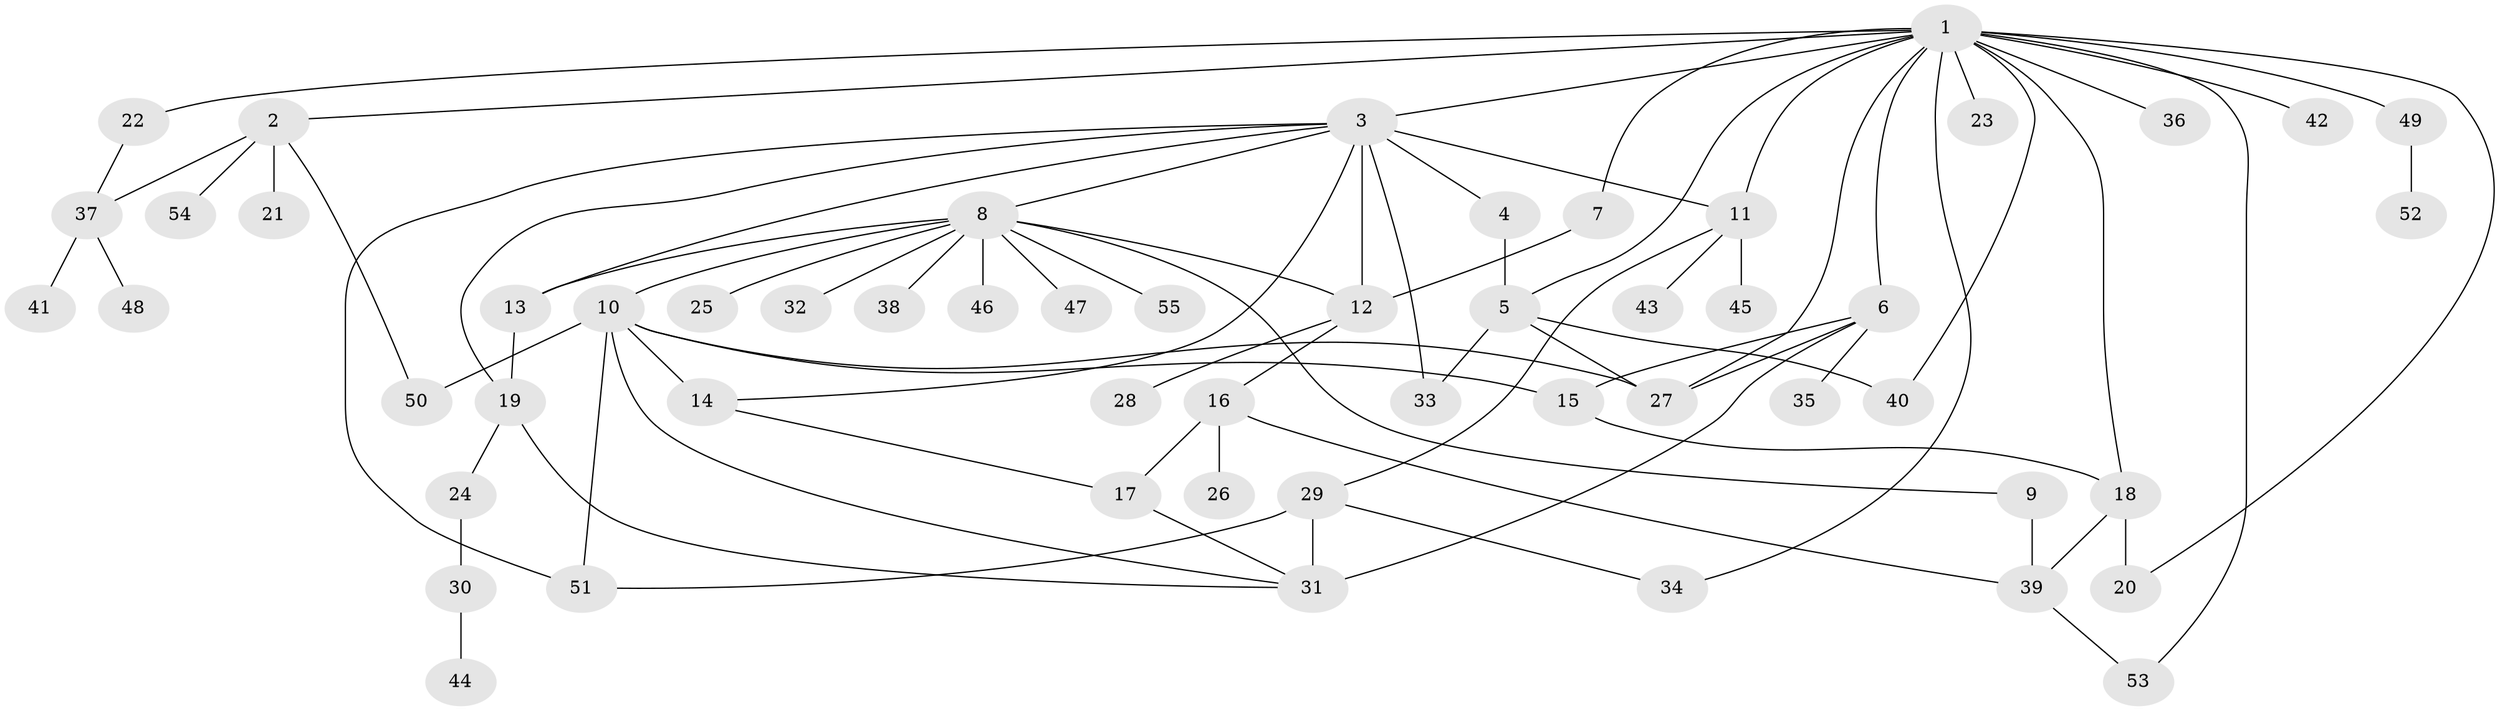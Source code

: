 // original degree distribution, {20: 0.00909090909090909, 7: 0.00909090909090909, 14: 0.01818181818181818, 4: 0.03636363636363636, 8: 0.00909090909090909, 6: 0.03636363636363636, 1: 0.5363636363636364, 3: 0.11818181818181818, 12: 0.01818181818181818, 2: 0.18181818181818182, 5: 0.02727272727272727}
// Generated by graph-tools (version 1.1) at 2025/35/03/09/25 02:35:32]
// undirected, 55 vertices, 82 edges
graph export_dot {
graph [start="1"]
  node [color=gray90,style=filled];
  1;
  2;
  3;
  4;
  5;
  6;
  7;
  8;
  9;
  10;
  11;
  12;
  13;
  14;
  15;
  16;
  17;
  18;
  19;
  20;
  21;
  22;
  23;
  24;
  25;
  26;
  27;
  28;
  29;
  30;
  31;
  32;
  33;
  34;
  35;
  36;
  37;
  38;
  39;
  40;
  41;
  42;
  43;
  44;
  45;
  46;
  47;
  48;
  49;
  50;
  51;
  52;
  53;
  54;
  55;
  1 -- 2 [weight=1.0];
  1 -- 3 [weight=1.0];
  1 -- 5 [weight=1.0];
  1 -- 6 [weight=1.0];
  1 -- 7 [weight=1.0];
  1 -- 11 [weight=1.0];
  1 -- 18 [weight=1.0];
  1 -- 20 [weight=1.0];
  1 -- 22 [weight=1.0];
  1 -- 23 [weight=1.0];
  1 -- 27 [weight=1.0];
  1 -- 34 [weight=1.0];
  1 -- 36 [weight=1.0];
  1 -- 40 [weight=2.0];
  1 -- 42 [weight=1.0];
  1 -- 49 [weight=1.0];
  1 -- 53 [weight=1.0];
  2 -- 21 [weight=1.0];
  2 -- 37 [weight=1.0];
  2 -- 50 [weight=1.0];
  2 -- 54 [weight=1.0];
  3 -- 4 [weight=1.0];
  3 -- 8 [weight=1.0];
  3 -- 11 [weight=1.0];
  3 -- 12 [weight=4.0];
  3 -- 13 [weight=1.0];
  3 -- 14 [weight=1.0];
  3 -- 19 [weight=1.0];
  3 -- 33 [weight=1.0];
  3 -- 51 [weight=1.0];
  4 -- 5 [weight=1.0];
  5 -- 27 [weight=1.0];
  5 -- 33 [weight=1.0];
  5 -- 40 [weight=1.0];
  6 -- 15 [weight=1.0];
  6 -- 27 [weight=1.0];
  6 -- 31 [weight=1.0];
  6 -- 35 [weight=1.0];
  7 -- 12 [weight=1.0];
  8 -- 9 [weight=1.0];
  8 -- 10 [weight=1.0];
  8 -- 12 [weight=1.0];
  8 -- 13 [weight=1.0];
  8 -- 25 [weight=1.0];
  8 -- 32 [weight=1.0];
  8 -- 38 [weight=1.0];
  8 -- 46 [weight=1.0];
  8 -- 47 [weight=1.0];
  8 -- 55 [weight=1.0];
  9 -- 39 [weight=1.0];
  10 -- 14 [weight=7.0];
  10 -- 15 [weight=1.0];
  10 -- 27 [weight=1.0];
  10 -- 31 [weight=1.0];
  10 -- 50 [weight=1.0];
  10 -- 51 [weight=1.0];
  11 -- 29 [weight=1.0];
  11 -- 43 [weight=1.0];
  11 -- 45 [weight=1.0];
  12 -- 16 [weight=1.0];
  12 -- 28 [weight=1.0];
  13 -- 19 [weight=1.0];
  14 -- 17 [weight=1.0];
  15 -- 18 [weight=1.0];
  16 -- 17 [weight=1.0];
  16 -- 26 [weight=1.0];
  16 -- 39 [weight=1.0];
  17 -- 31 [weight=1.0];
  18 -- 20 [weight=2.0];
  18 -- 39 [weight=1.0];
  19 -- 24 [weight=1.0];
  19 -- 31 [weight=1.0];
  22 -- 37 [weight=1.0];
  24 -- 30 [weight=1.0];
  29 -- 31 [weight=8.0];
  29 -- 34 [weight=1.0];
  29 -- 51 [weight=1.0];
  30 -- 44 [weight=1.0];
  37 -- 41 [weight=1.0];
  37 -- 48 [weight=1.0];
  39 -- 53 [weight=1.0];
  49 -- 52 [weight=1.0];
}
